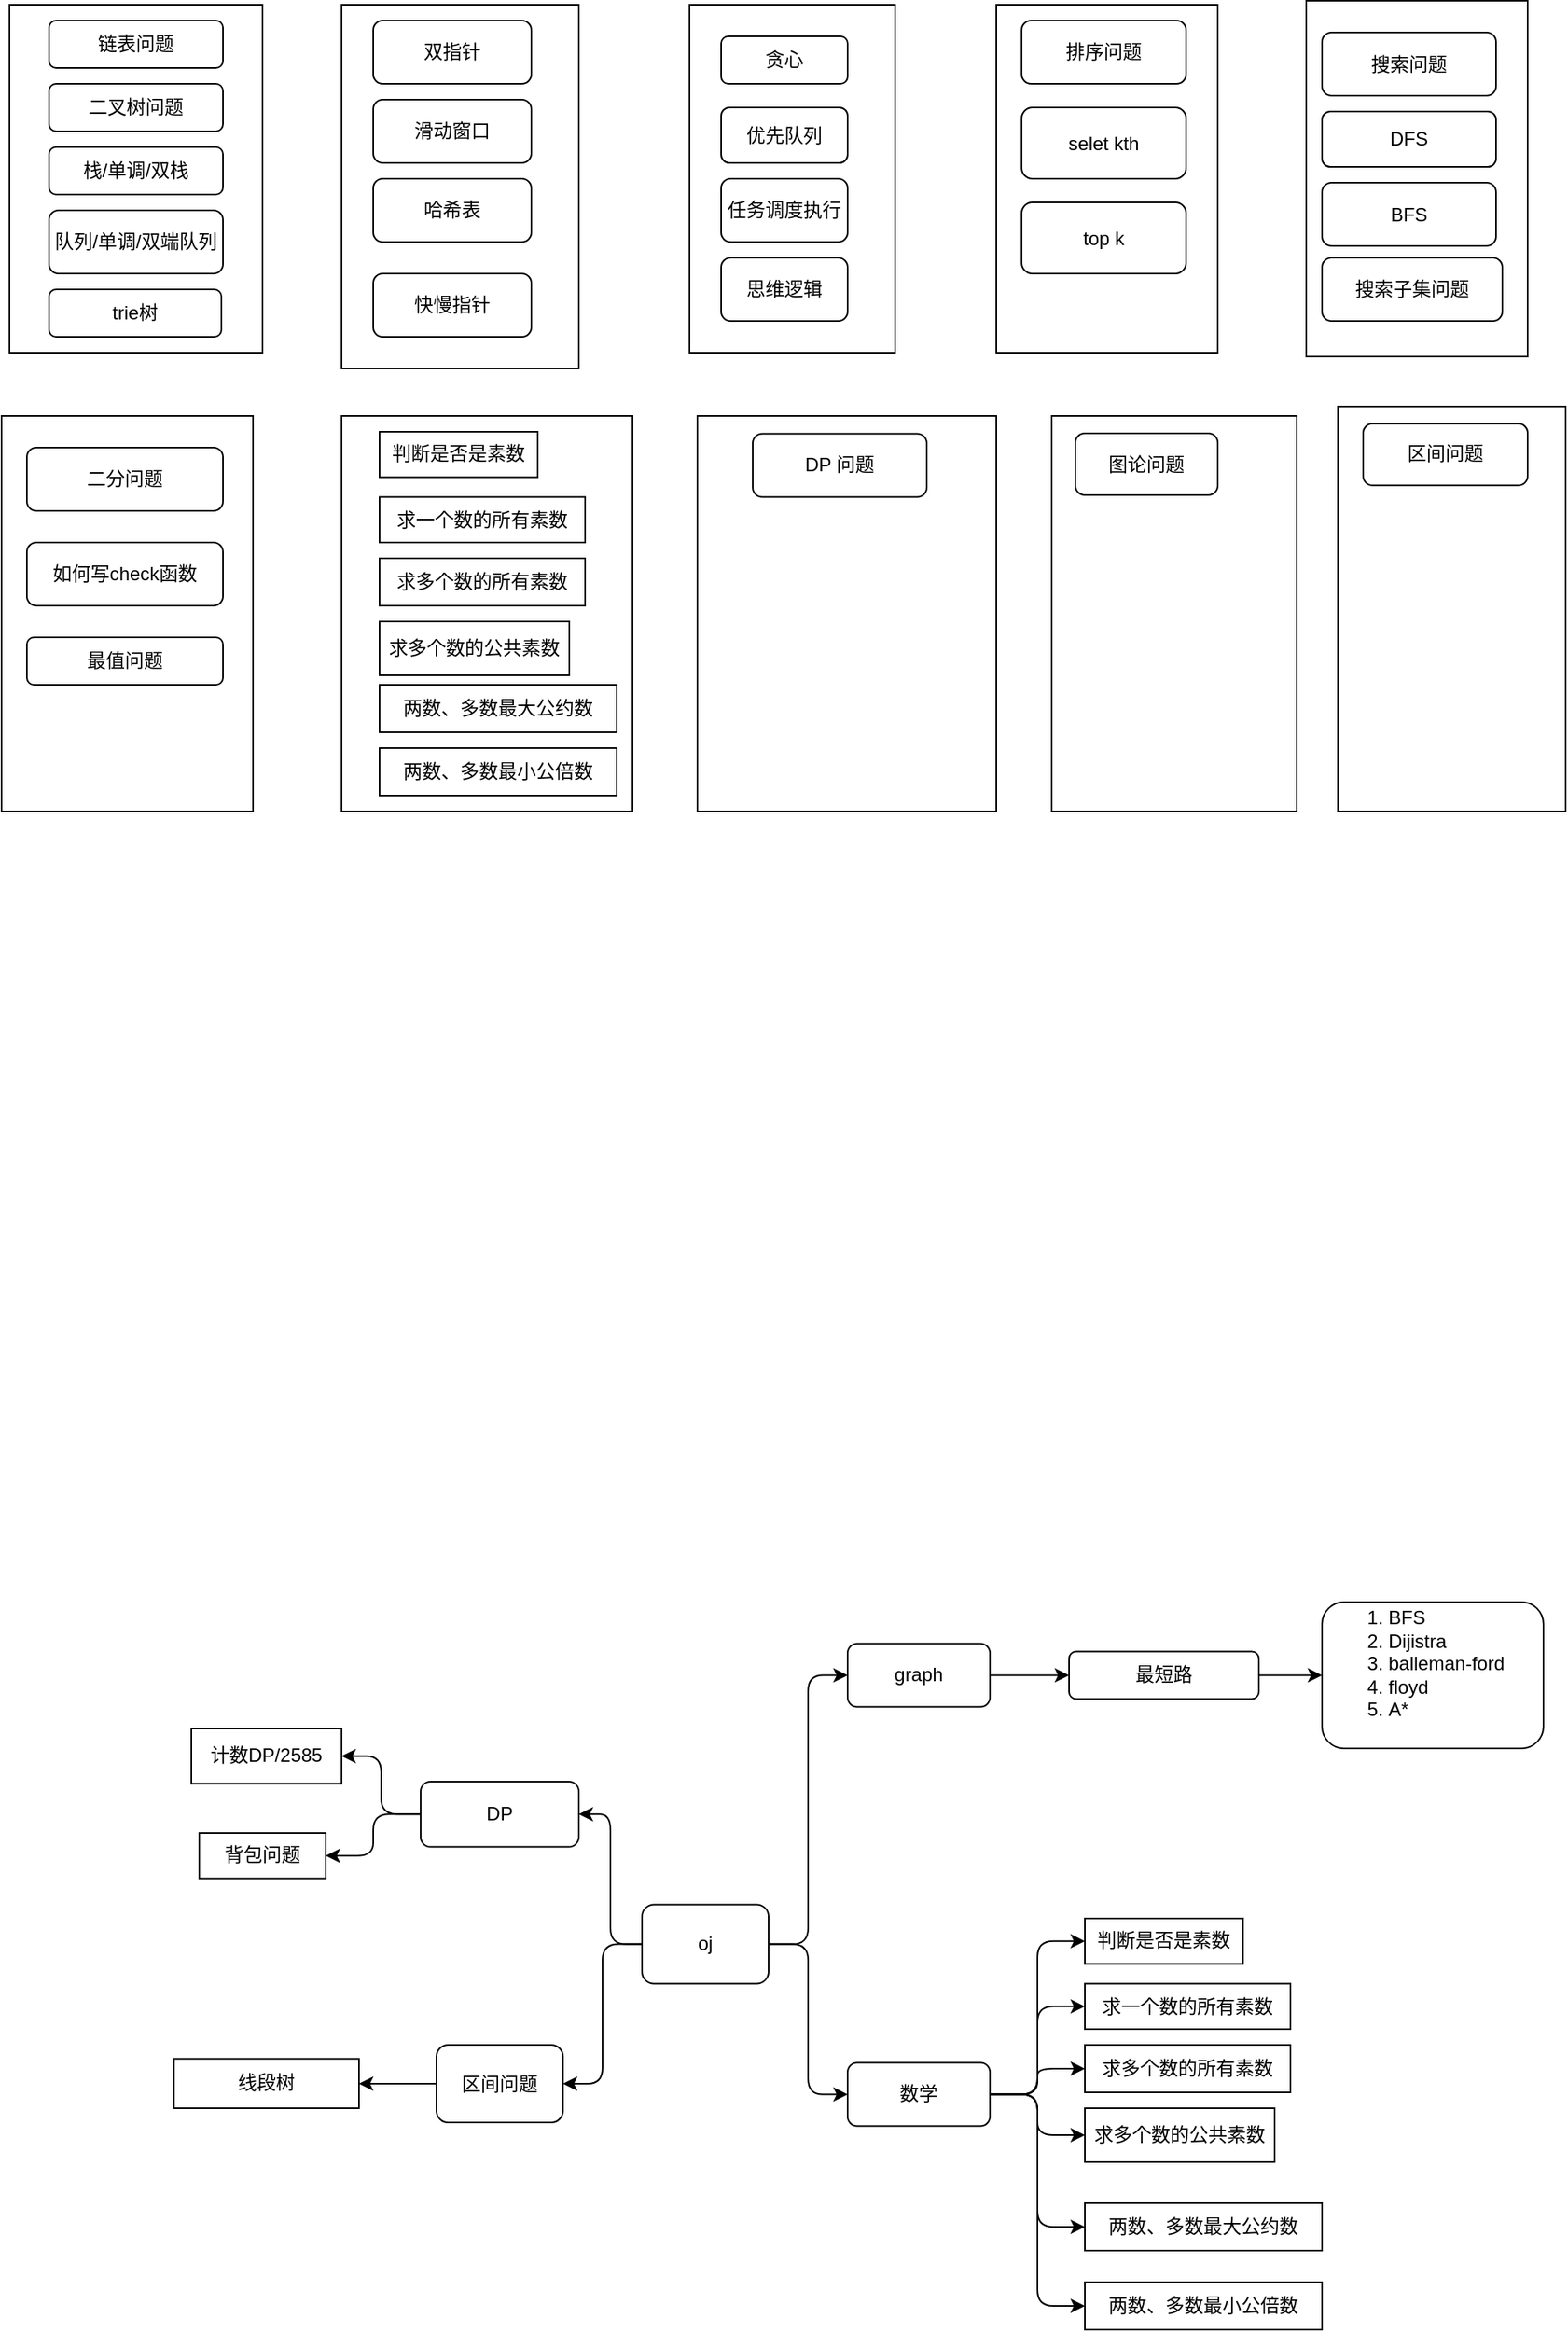 <mxfile version="21.0.6" type="github">
  <diagram name="第 1 页" id="c0f3yW9Gil210HKwcmj0">
    <mxGraphModel dx="1306" dy="836" grid="1" gridSize="10" guides="1" tooltips="1" connect="1" arrows="1" fold="1" page="1" pageScale="1" pageWidth="2339" pageHeight="3300" math="0" shadow="0">
      <root>
        <mxCell id="0" />
        <mxCell id="1" parent="0" />
        <mxCell id="c8blgeXkBUVHCLApOhyp-82" value="" style="rounded=0;whiteSpace=wrap;html=1;" vertex="1" parent="1">
          <mxGeometry x="1006" y="424" width="144" height="256" as="geometry" />
        </mxCell>
        <mxCell id="c8blgeXkBUVHCLApOhyp-80" value="" style="rounded=0;whiteSpace=wrap;html=1;" vertex="1" parent="1">
          <mxGeometry x="825" y="430" width="155" height="250" as="geometry" />
        </mxCell>
        <mxCell id="c8blgeXkBUVHCLApOhyp-78" value="" style="rounded=0;whiteSpace=wrap;html=1;" vertex="1" parent="1">
          <mxGeometry x="601" y="430" width="189" height="250" as="geometry" />
        </mxCell>
        <mxCell id="c8blgeXkBUVHCLApOhyp-75" value="" style="rounded=0;whiteSpace=wrap;html=1;" vertex="1" parent="1">
          <mxGeometry x="376" y="430" width="184" height="250" as="geometry" />
        </mxCell>
        <mxCell id="c8blgeXkBUVHCLApOhyp-33" value="" style="rounded=0;whiteSpace=wrap;html=1;" vertex="1" parent="1">
          <mxGeometry x="161" y="430" width="159" height="250" as="geometry" />
        </mxCell>
        <mxCell id="c8blgeXkBUVHCLApOhyp-27" value="" style="rounded=0;whiteSpace=wrap;html=1;" vertex="1" parent="1">
          <mxGeometry x="790" y="170" width="140" height="220" as="geometry" />
        </mxCell>
        <mxCell id="c8blgeXkBUVHCLApOhyp-23" value="" style="rounded=0;whiteSpace=wrap;html=1;" vertex="1" parent="1">
          <mxGeometry x="986" y="167.5" width="140" height="225" as="geometry" />
        </mxCell>
        <mxCell id="c8blgeXkBUVHCLApOhyp-19" value="" style="rounded=0;whiteSpace=wrap;html=1;" vertex="1" parent="1">
          <mxGeometry x="596" y="170" width="130" height="220" as="geometry" />
        </mxCell>
        <mxCell id="c8blgeXkBUVHCLApOhyp-13" value="" style="rounded=0;whiteSpace=wrap;html=1;" vertex="1" parent="1">
          <mxGeometry x="376" y="170" width="150" height="230" as="geometry" />
        </mxCell>
        <mxCell id="c8blgeXkBUVHCLApOhyp-7" value="" style="rounded=0;whiteSpace=wrap;html=1;" vertex="1" parent="1">
          <mxGeometry x="166" y="170" width="160" height="220" as="geometry" />
        </mxCell>
        <mxCell id="R-X1Kzi6aorfEDV6HySt-5" style="edgeStyle=orthogonalEdgeStyle;rounded=1;orthogonalLoop=1;jettySize=auto;html=1;exitX=1;exitY=0.5;exitDx=0;exitDy=0;entryX=0;entryY=0.5;entryDx=0;entryDy=0;" parent="1" source="R-X1Kzi6aorfEDV6HySt-1" target="R-X1Kzi6aorfEDV6HySt-4" edge="1">
          <mxGeometry relative="1" as="geometry" />
        </mxCell>
        <mxCell id="3fjGZQysSv-eZ1hzzoia-2" style="edgeStyle=orthogonalEdgeStyle;rounded=1;orthogonalLoop=1;jettySize=auto;html=1;exitX=1;exitY=0.5;exitDx=0;exitDy=0;entryX=0;entryY=0.5;entryDx=0;entryDy=0;" parent="1" source="R-X1Kzi6aorfEDV6HySt-1" target="3fjGZQysSv-eZ1hzzoia-1" edge="1">
          <mxGeometry relative="1" as="geometry" />
        </mxCell>
        <mxCell id="Xv7DBx726RWobwCdAjJy-3" style="edgeStyle=orthogonalEdgeStyle;rounded=1;orthogonalLoop=1;jettySize=auto;html=1;exitX=0;exitY=0.5;exitDx=0;exitDy=0;entryX=1;entryY=0.5;entryDx=0;entryDy=0;" parent="1" source="R-X1Kzi6aorfEDV6HySt-1" target="Xv7DBx726RWobwCdAjJy-1" edge="1">
          <mxGeometry relative="1" as="geometry" />
        </mxCell>
        <mxCell id="nt6Zr_V4z6T5L9FxD4BE-2" style="edgeStyle=orthogonalEdgeStyle;rounded=1;orthogonalLoop=1;jettySize=auto;html=1;exitX=0;exitY=0.5;exitDx=0;exitDy=0;entryX=1;entryY=0.5;entryDx=0;entryDy=0;" parent="1" source="R-X1Kzi6aorfEDV6HySt-1" target="nt6Zr_V4z6T5L9FxD4BE-1" edge="1">
          <mxGeometry relative="1" as="geometry" />
        </mxCell>
        <mxCell id="R-X1Kzi6aorfEDV6HySt-1" value="oj" style="rounded=1;whiteSpace=wrap;html=1;" parent="1" vertex="1">
          <mxGeometry x="566" y="1371.25" width="80" height="50" as="geometry" />
        </mxCell>
        <mxCell id="R-X1Kzi6aorfEDV6HySt-9" style="edgeStyle=orthogonalEdgeStyle;rounded=1;orthogonalLoop=1;jettySize=auto;html=1;exitX=1;exitY=0.5;exitDx=0;exitDy=0;entryX=0;entryY=0.5;entryDx=0;entryDy=0;" parent="1" source="R-X1Kzi6aorfEDV6HySt-4" target="R-X1Kzi6aorfEDV6HySt-8" edge="1">
          <mxGeometry relative="1" as="geometry" />
        </mxCell>
        <mxCell id="R-X1Kzi6aorfEDV6HySt-4" value="graph" style="rounded=1;whiteSpace=wrap;html=1;" parent="1" vertex="1">
          <mxGeometry x="696" y="1206.25" width="90" height="40" as="geometry" />
        </mxCell>
        <mxCell id="R-X1Kzi6aorfEDV6HySt-13" style="edgeStyle=orthogonalEdgeStyle;rounded=1;orthogonalLoop=1;jettySize=auto;html=1;exitX=1;exitY=0.5;exitDx=0;exitDy=0;" parent="1" source="R-X1Kzi6aorfEDV6HySt-8" target="R-X1Kzi6aorfEDV6HySt-12" edge="1">
          <mxGeometry relative="1" as="geometry" />
        </mxCell>
        <mxCell id="R-X1Kzi6aorfEDV6HySt-8" value="最短路" style="rounded=1;whiteSpace=wrap;html=1;" parent="1" vertex="1">
          <mxGeometry x="836" y="1211.25" width="120" height="30" as="geometry" />
        </mxCell>
        <mxCell id="R-X1Kzi6aorfEDV6HySt-12" value="&lt;ol&gt;&lt;li&gt;BFS&lt;/li&gt;&lt;li&gt;Dijistra&lt;/li&gt;&lt;li&gt;balleman-ford&lt;/li&gt;&lt;li&gt;floyd&lt;/li&gt;&lt;li&gt;A*&lt;/li&gt;&lt;/ol&gt;&lt;div&gt;&lt;br&gt;&lt;/div&gt;" style="rounded=1;whiteSpace=wrap;html=1;align=left;" parent="1" vertex="1">
          <mxGeometry x="996" y="1180" width="140" height="92.5" as="geometry" />
        </mxCell>
        <mxCell id="3fjGZQysSv-eZ1hzzoia-4" style="edgeStyle=orthogonalEdgeStyle;rounded=1;orthogonalLoop=1;jettySize=auto;html=1;exitX=1;exitY=0.5;exitDx=0;exitDy=0;entryX=0;entryY=0.5;entryDx=0;entryDy=0;" parent="1" source="3fjGZQysSv-eZ1hzzoia-1" target="3fjGZQysSv-eZ1hzzoia-3" edge="1">
          <mxGeometry relative="1" as="geometry" />
        </mxCell>
        <mxCell id="3fjGZQysSv-eZ1hzzoia-8" style="edgeStyle=orthogonalEdgeStyle;rounded=1;orthogonalLoop=1;jettySize=auto;html=1;exitX=1;exitY=0.5;exitDx=0;exitDy=0;entryX=0;entryY=0.5;entryDx=0;entryDy=0;" parent="1" source="3fjGZQysSv-eZ1hzzoia-1" target="3fjGZQysSv-eZ1hzzoia-7" edge="1">
          <mxGeometry relative="1" as="geometry" />
        </mxCell>
        <mxCell id="3fjGZQysSv-eZ1hzzoia-11" style="edgeStyle=orthogonalEdgeStyle;rounded=1;orthogonalLoop=1;jettySize=auto;html=1;exitX=1;exitY=0.5;exitDx=0;exitDy=0;entryX=0;entryY=0.5;entryDx=0;entryDy=0;" parent="1" source="3fjGZQysSv-eZ1hzzoia-1" target="3fjGZQysSv-eZ1hzzoia-10" edge="1">
          <mxGeometry relative="1" as="geometry" />
        </mxCell>
        <mxCell id="3fjGZQysSv-eZ1hzzoia-13" style="edgeStyle=orthogonalEdgeStyle;rounded=1;orthogonalLoop=1;jettySize=auto;html=1;entryX=0;entryY=0.5;entryDx=0;entryDy=0;" parent="1" source="3fjGZQysSv-eZ1hzzoia-1" target="3fjGZQysSv-eZ1hzzoia-12" edge="1">
          <mxGeometry relative="1" as="geometry" />
        </mxCell>
        <mxCell id="3fjGZQysSv-eZ1hzzoia-17" style="edgeStyle=orthogonalEdgeStyle;rounded=1;orthogonalLoop=1;jettySize=auto;html=1;exitX=1;exitY=0.5;exitDx=0;exitDy=0;entryX=0;entryY=0.5;entryDx=0;entryDy=0;" parent="1" source="3fjGZQysSv-eZ1hzzoia-1" target="3fjGZQysSv-eZ1hzzoia-16" edge="1">
          <mxGeometry relative="1" as="geometry" />
        </mxCell>
        <mxCell id="3fjGZQysSv-eZ1hzzoia-19" style="edgeStyle=orthogonalEdgeStyle;rounded=1;orthogonalLoop=1;jettySize=auto;html=1;exitX=1;exitY=0.5;exitDx=0;exitDy=0;entryX=0;entryY=0.5;entryDx=0;entryDy=0;" parent="1" source="3fjGZQysSv-eZ1hzzoia-1" target="3fjGZQysSv-eZ1hzzoia-18" edge="1">
          <mxGeometry relative="1" as="geometry" />
        </mxCell>
        <mxCell id="3fjGZQysSv-eZ1hzzoia-1" value="数学" style="rounded=1;whiteSpace=wrap;html=1;" parent="1" vertex="1">
          <mxGeometry x="696" y="1471.25" width="90" height="40" as="geometry" />
        </mxCell>
        <mxCell id="3fjGZQysSv-eZ1hzzoia-3" value="判断是否是素数" style="rounded=0;whiteSpace=wrap;html=1;" parent="1" vertex="1">
          <mxGeometry x="846" y="1380" width="100" height="28.75" as="geometry" />
        </mxCell>
        <mxCell id="3fjGZQysSv-eZ1hzzoia-7" value="两数、多数最大公约数" style="rounded=0;whiteSpace=wrap;html=1;" parent="1" vertex="1">
          <mxGeometry x="846" y="1560" width="150" height="30" as="geometry" />
        </mxCell>
        <mxCell id="3fjGZQysSv-eZ1hzzoia-10" value="两数、多数最小公倍数" style="rounded=0;whiteSpace=wrap;html=1;" parent="1" vertex="1">
          <mxGeometry x="846" y="1610" width="150" height="30" as="geometry" />
        </mxCell>
        <mxCell id="3fjGZQysSv-eZ1hzzoia-12" value="求一个数的所有素数" style="rounded=0;whiteSpace=wrap;html=1;" parent="1" vertex="1">
          <mxGeometry x="846" y="1421.25" width="130" height="28.75" as="geometry" />
        </mxCell>
        <mxCell id="3fjGZQysSv-eZ1hzzoia-16" value="求多个数的所有素数" style="rounded=0;whiteSpace=wrap;html=1;" parent="1" vertex="1">
          <mxGeometry x="846" y="1460" width="130" height="30" as="geometry" />
        </mxCell>
        <mxCell id="3fjGZQysSv-eZ1hzzoia-18" value="求多个数的公共素数" style="rounded=0;whiteSpace=wrap;html=1;" parent="1" vertex="1">
          <mxGeometry x="846" y="1500" width="120" height="34" as="geometry" />
        </mxCell>
        <mxCell id="Xv7DBx726RWobwCdAjJy-5" style="edgeStyle=orthogonalEdgeStyle;rounded=1;orthogonalLoop=1;jettySize=auto;html=1;exitX=0;exitY=0.5;exitDx=0;exitDy=0;entryX=1;entryY=0.5;entryDx=0;entryDy=0;" parent="1" source="Xv7DBx726RWobwCdAjJy-1" target="Xv7DBx726RWobwCdAjJy-4" edge="1">
          <mxGeometry relative="1" as="geometry" />
        </mxCell>
        <mxCell id="Xv7DBx726RWobwCdAjJy-8" style="edgeStyle=orthogonalEdgeStyle;rounded=1;orthogonalLoop=1;jettySize=auto;html=1;exitX=0;exitY=0.5;exitDx=0;exitDy=0;entryX=1;entryY=0.5;entryDx=0;entryDy=0;" parent="1" source="Xv7DBx726RWobwCdAjJy-1" target="Xv7DBx726RWobwCdAjJy-6" edge="1">
          <mxGeometry relative="1" as="geometry" />
        </mxCell>
        <mxCell id="Xv7DBx726RWobwCdAjJy-1" value="DP" style="rounded=1;whiteSpace=wrap;html=1;" parent="1" vertex="1">
          <mxGeometry x="426" y="1293.5" width="100" height="41.25" as="geometry" />
        </mxCell>
        <mxCell id="Xv7DBx726RWobwCdAjJy-4" value="计数DP/2585" style="rounded=0;whiteSpace=wrap;html=1;" parent="1" vertex="1">
          <mxGeometry x="281" y="1260" width="95" height="34.75" as="geometry" />
        </mxCell>
        <mxCell id="Xv7DBx726RWobwCdAjJy-6" value="背包问题" style="rounded=0;whiteSpace=wrap;html=1;" parent="1" vertex="1">
          <mxGeometry x="286" y="1326" width="80" height="28.75" as="geometry" />
        </mxCell>
        <mxCell id="4DcOTyK1AXmUQ5a3hMAk-1" style="edgeStyle=orthogonalEdgeStyle;rounded=1;orthogonalLoop=1;jettySize=auto;html=1;exitX=0;exitY=0.5;exitDx=0;exitDy=0;" parent="1" source="nt6Zr_V4z6T5L9FxD4BE-1" target="nt6Zr_V4z6T5L9FxD4BE-3" edge="1">
          <mxGeometry relative="1" as="geometry" />
        </mxCell>
        <mxCell id="nt6Zr_V4z6T5L9FxD4BE-1" value="区间问题" style="rounded=1;whiteSpace=wrap;html=1;" parent="1" vertex="1">
          <mxGeometry x="436" y="1460" width="80" height="49" as="geometry" />
        </mxCell>
        <mxCell id="nt6Zr_V4z6T5L9FxD4BE-3" value="线段树" style="rounded=0;whiteSpace=wrap;html=1;" parent="1" vertex="1">
          <mxGeometry x="270" y="1468.75" width="117" height="31.25" as="geometry" />
        </mxCell>
        <mxCell id="c8blgeXkBUVHCLApOhyp-3" value="链表问题" style="rounded=1;whiteSpace=wrap;html=1;" vertex="1" parent="1">
          <mxGeometry x="191" y="180" width="110" height="30" as="geometry" />
        </mxCell>
        <mxCell id="c8blgeXkBUVHCLApOhyp-4" value="二叉树问题" style="rounded=1;whiteSpace=wrap;html=1;" vertex="1" parent="1">
          <mxGeometry x="191" y="220" width="110" height="30" as="geometry" />
        </mxCell>
        <mxCell id="c8blgeXkBUVHCLApOhyp-5" value="栈/单调/双栈" style="rounded=1;whiteSpace=wrap;html=1;" vertex="1" parent="1">
          <mxGeometry x="191" y="260" width="110" height="30" as="geometry" />
        </mxCell>
        <mxCell id="c8blgeXkBUVHCLApOhyp-6" value="队列/单调/双端队列" style="rounded=1;whiteSpace=wrap;html=1;" vertex="1" parent="1">
          <mxGeometry x="191" y="300" width="110" height="40" as="geometry" />
        </mxCell>
        <mxCell id="c8blgeXkBUVHCLApOhyp-8" value="双指针" style="rounded=1;whiteSpace=wrap;html=1;" vertex="1" parent="1">
          <mxGeometry x="396" y="180" width="100" height="40" as="geometry" />
        </mxCell>
        <mxCell id="c8blgeXkBUVHCLApOhyp-9" value="滑动窗口" style="rounded=1;whiteSpace=wrap;html=1;" vertex="1" parent="1">
          <mxGeometry x="396" y="230" width="100" height="40" as="geometry" />
        </mxCell>
        <mxCell id="c8blgeXkBUVHCLApOhyp-10" value="哈希表" style="rounded=1;whiteSpace=wrap;html=1;" vertex="1" parent="1">
          <mxGeometry x="396" y="280" width="100" height="40" as="geometry" />
        </mxCell>
        <mxCell id="c8blgeXkBUVHCLApOhyp-12" value="快慢指针" style="rounded=1;whiteSpace=wrap;html=1;" vertex="1" parent="1">
          <mxGeometry x="396" y="340" width="100" height="40" as="geometry" />
        </mxCell>
        <mxCell id="c8blgeXkBUVHCLApOhyp-14" value="贪心" style="rounded=1;whiteSpace=wrap;html=1;" vertex="1" parent="1">
          <mxGeometry x="616" y="190" width="80" height="30" as="geometry" />
        </mxCell>
        <mxCell id="c8blgeXkBUVHCLApOhyp-16" value="优先队列" style="rounded=1;whiteSpace=wrap;html=1;" vertex="1" parent="1">
          <mxGeometry x="616" y="235" width="80" height="35" as="geometry" />
        </mxCell>
        <mxCell id="c8blgeXkBUVHCLApOhyp-17" value="思维逻辑" style="rounded=1;whiteSpace=wrap;html=1;" vertex="1" parent="1">
          <mxGeometry x="616" y="330" width="80" height="40" as="geometry" />
        </mxCell>
        <mxCell id="c8blgeXkBUVHCLApOhyp-18" value="任务调度执行" style="rounded=1;whiteSpace=wrap;html=1;" vertex="1" parent="1">
          <mxGeometry x="616" y="280" width="80" height="40" as="geometry" />
        </mxCell>
        <mxCell id="c8blgeXkBUVHCLApOhyp-20" value="搜索问题" style="rounded=1;whiteSpace=wrap;html=1;" vertex="1" parent="1">
          <mxGeometry x="996" y="187.5" width="110" height="40" as="geometry" />
        </mxCell>
        <mxCell id="c8blgeXkBUVHCLApOhyp-21" value="DFS" style="rounded=1;whiteSpace=wrap;html=1;" vertex="1" parent="1">
          <mxGeometry x="996" y="237.5" width="110" height="35" as="geometry" />
        </mxCell>
        <mxCell id="c8blgeXkBUVHCLApOhyp-22" value="BFS" style="rounded=1;whiteSpace=wrap;html=1;" vertex="1" parent="1">
          <mxGeometry x="996" y="282.5" width="110" height="40" as="geometry" />
        </mxCell>
        <mxCell id="c8blgeXkBUVHCLApOhyp-24" value="排序问题" style="rounded=1;whiteSpace=wrap;html=1;" vertex="1" parent="1">
          <mxGeometry x="806" y="180" width="104" height="40" as="geometry" />
        </mxCell>
        <mxCell id="c8blgeXkBUVHCLApOhyp-25" value="selet kth&lt;br&gt;" style="rounded=1;whiteSpace=wrap;html=1;" vertex="1" parent="1">
          <mxGeometry x="806" y="235" width="104" height="45" as="geometry" />
        </mxCell>
        <mxCell id="c8blgeXkBUVHCLApOhyp-26" value="top k" style="rounded=1;whiteSpace=wrap;html=1;" vertex="1" parent="1">
          <mxGeometry x="806" y="295" width="104" height="45" as="geometry" />
        </mxCell>
        <mxCell id="c8blgeXkBUVHCLApOhyp-29" value="搜索子集问题" style="rounded=1;whiteSpace=wrap;html=1;" vertex="1" parent="1">
          <mxGeometry x="996" y="330" width="114" height="40" as="geometry" />
        </mxCell>
        <mxCell id="c8blgeXkBUVHCLApOhyp-30" value="二分问题" style="rounded=1;whiteSpace=wrap;html=1;" vertex="1" parent="1">
          <mxGeometry x="177" y="450" width="124" height="40" as="geometry" />
        </mxCell>
        <mxCell id="c8blgeXkBUVHCLApOhyp-31" value="如何写check函数" style="rounded=1;whiteSpace=wrap;html=1;" vertex="1" parent="1">
          <mxGeometry x="177" y="510" width="124" height="40" as="geometry" />
        </mxCell>
        <mxCell id="c8blgeXkBUVHCLApOhyp-32" value="最值问题" style="rounded=1;whiteSpace=wrap;html=1;" vertex="1" parent="1">
          <mxGeometry x="177" y="570" width="124" height="30" as="geometry" />
        </mxCell>
        <mxCell id="c8blgeXkBUVHCLApOhyp-69" value="判断是否是素数" style="rounded=0;whiteSpace=wrap;html=1;" vertex="1" parent="1">
          <mxGeometry x="400" y="440" width="100" height="28.75" as="geometry" />
        </mxCell>
        <mxCell id="c8blgeXkBUVHCLApOhyp-70" value="两数、多数最大公约数" style="rounded=0;whiteSpace=wrap;html=1;" vertex="1" parent="1">
          <mxGeometry x="400" y="600" width="150" height="30" as="geometry" />
        </mxCell>
        <mxCell id="c8blgeXkBUVHCLApOhyp-71" value="两数、多数最小公倍数" style="rounded=0;whiteSpace=wrap;html=1;" vertex="1" parent="1">
          <mxGeometry x="400" y="640" width="150" height="30" as="geometry" />
        </mxCell>
        <mxCell id="c8blgeXkBUVHCLApOhyp-72" value="求一个数的所有素数" style="rounded=0;whiteSpace=wrap;html=1;" vertex="1" parent="1">
          <mxGeometry x="400" y="481.25" width="130" height="28.75" as="geometry" />
        </mxCell>
        <mxCell id="c8blgeXkBUVHCLApOhyp-73" value="求多个数的所有素数" style="rounded=0;whiteSpace=wrap;html=1;" vertex="1" parent="1">
          <mxGeometry x="400" y="520" width="130" height="30" as="geometry" />
        </mxCell>
        <mxCell id="c8blgeXkBUVHCLApOhyp-74" value="求多个数的公共素数" style="rounded=0;whiteSpace=wrap;html=1;" vertex="1" parent="1">
          <mxGeometry x="400" y="560" width="120" height="34" as="geometry" />
        </mxCell>
        <mxCell id="c8blgeXkBUVHCLApOhyp-76" value="trie树" style="rounded=1;whiteSpace=wrap;html=1;" vertex="1" parent="1">
          <mxGeometry x="191" y="350" width="109" height="30" as="geometry" />
        </mxCell>
        <mxCell id="c8blgeXkBUVHCLApOhyp-77" value="DP 问题" style="rounded=1;whiteSpace=wrap;html=1;" vertex="1" parent="1">
          <mxGeometry x="636" y="441.25" width="110" height="40" as="geometry" />
        </mxCell>
        <mxCell id="c8blgeXkBUVHCLApOhyp-79" value="图论问题" style="rounded=1;whiteSpace=wrap;html=1;" vertex="1" parent="1">
          <mxGeometry x="840" y="441" width="90" height="39" as="geometry" />
        </mxCell>
        <mxCell id="c8blgeXkBUVHCLApOhyp-81" value="区间问题" style="rounded=1;whiteSpace=wrap;html=1;" vertex="1" parent="1">
          <mxGeometry x="1022" y="434.88" width="104" height="39" as="geometry" />
        </mxCell>
      </root>
    </mxGraphModel>
  </diagram>
</mxfile>

